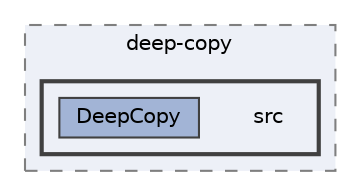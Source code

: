 digraph "plugins/learndash-certificate-builder/vendor/myclabs/deep-copy/src"
{
 // LATEX_PDF_SIZE
  bgcolor="transparent";
  edge [fontname=Helvetica,fontsize=10,labelfontname=Helvetica,labelfontsize=10];
  node [fontname=Helvetica,fontsize=10,shape=box,height=0.2,width=0.4];
  compound=true
  subgraph clusterdir_49588fe4371f3c988d80e62b6248288f {
    graph [ bgcolor="#edf0f7", pencolor="grey50", label="deep-copy", fontname=Helvetica,fontsize=10 style="filled,dashed", URL="dir_49588fe4371f3c988d80e62b6248288f.html",tooltip=""]
  subgraph clusterdir_2b8bdbdf078a6ee6239ccd88a92f13f3 {
    graph [ bgcolor="#edf0f7", pencolor="grey25", label="", fontname=Helvetica,fontsize=10 style="filled,bold", URL="dir_2b8bdbdf078a6ee6239ccd88a92f13f3.html",tooltip=""]
    dir_2b8bdbdf078a6ee6239ccd88a92f13f3 [shape=plaintext, label="src"];
  dir_aa361947ba1426f954b5f988a13723a6 [label="DeepCopy", fillcolor="#a2b4d6", color="grey25", style="filled", URL="dir_aa361947ba1426f954b5f988a13723a6.html",tooltip=""];
  }
  }
}
